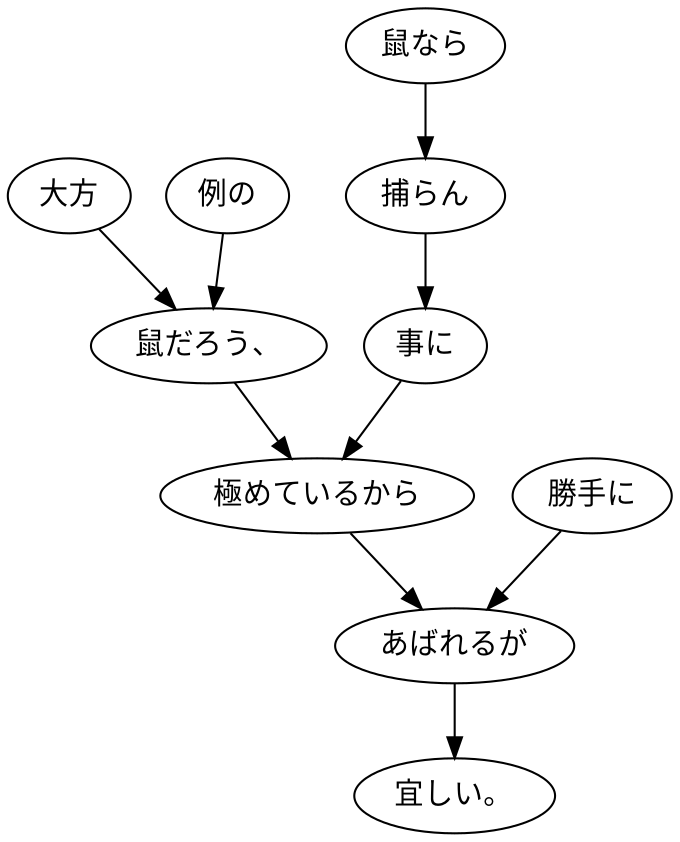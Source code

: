 digraph graph2709 {
	node0 [label="大方"];
	node1 [label="例の"];
	node2 [label="鼠だろう、"];
	node3 [label="鼠なら"];
	node4 [label="捕らん"];
	node5 [label="事に"];
	node6 [label="極めているから"];
	node7 [label="勝手に"];
	node8 [label="あばれるが"];
	node9 [label="宜しい。"];
	node0 -> node2;
	node1 -> node2;
	node2 -> node6;
	node3 -> node4;
	node4 -> node5;
	node5 -> node6;
	node6 -> node8;
	node7 -> node8;
	node8 -> node9;
}
